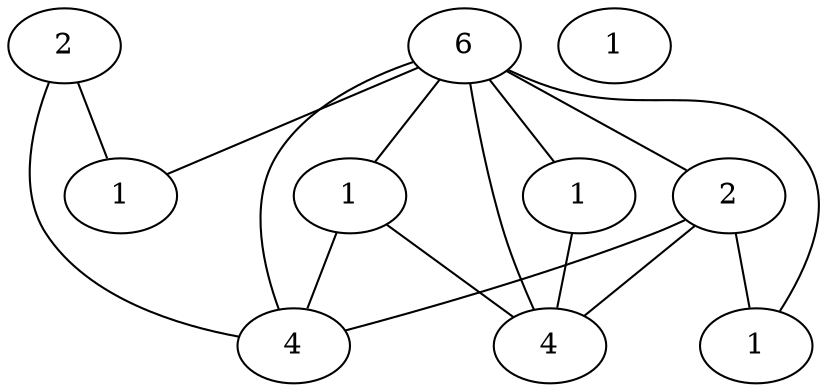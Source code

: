 graph {
1 [label="4"]
2 [label="1"]
3 [label="1"]
4 [label="1"]
5 [label="4"]
6 [label="1"]
7 [label="2"]
8 [label="2"]
9 [label="1"]
10 [label="6"]
  3 -- 1
  6 -- 5
  6 -- 1
  7 -- 2
  7 -- 5
  8 -- 1
  8 -- 4
  8 -- 5
  10 -- 1
  10 -- 2
  10 -- 8
  10 -- 3
  10 -- 4
  10 -- 5
  10 -- 6
}
